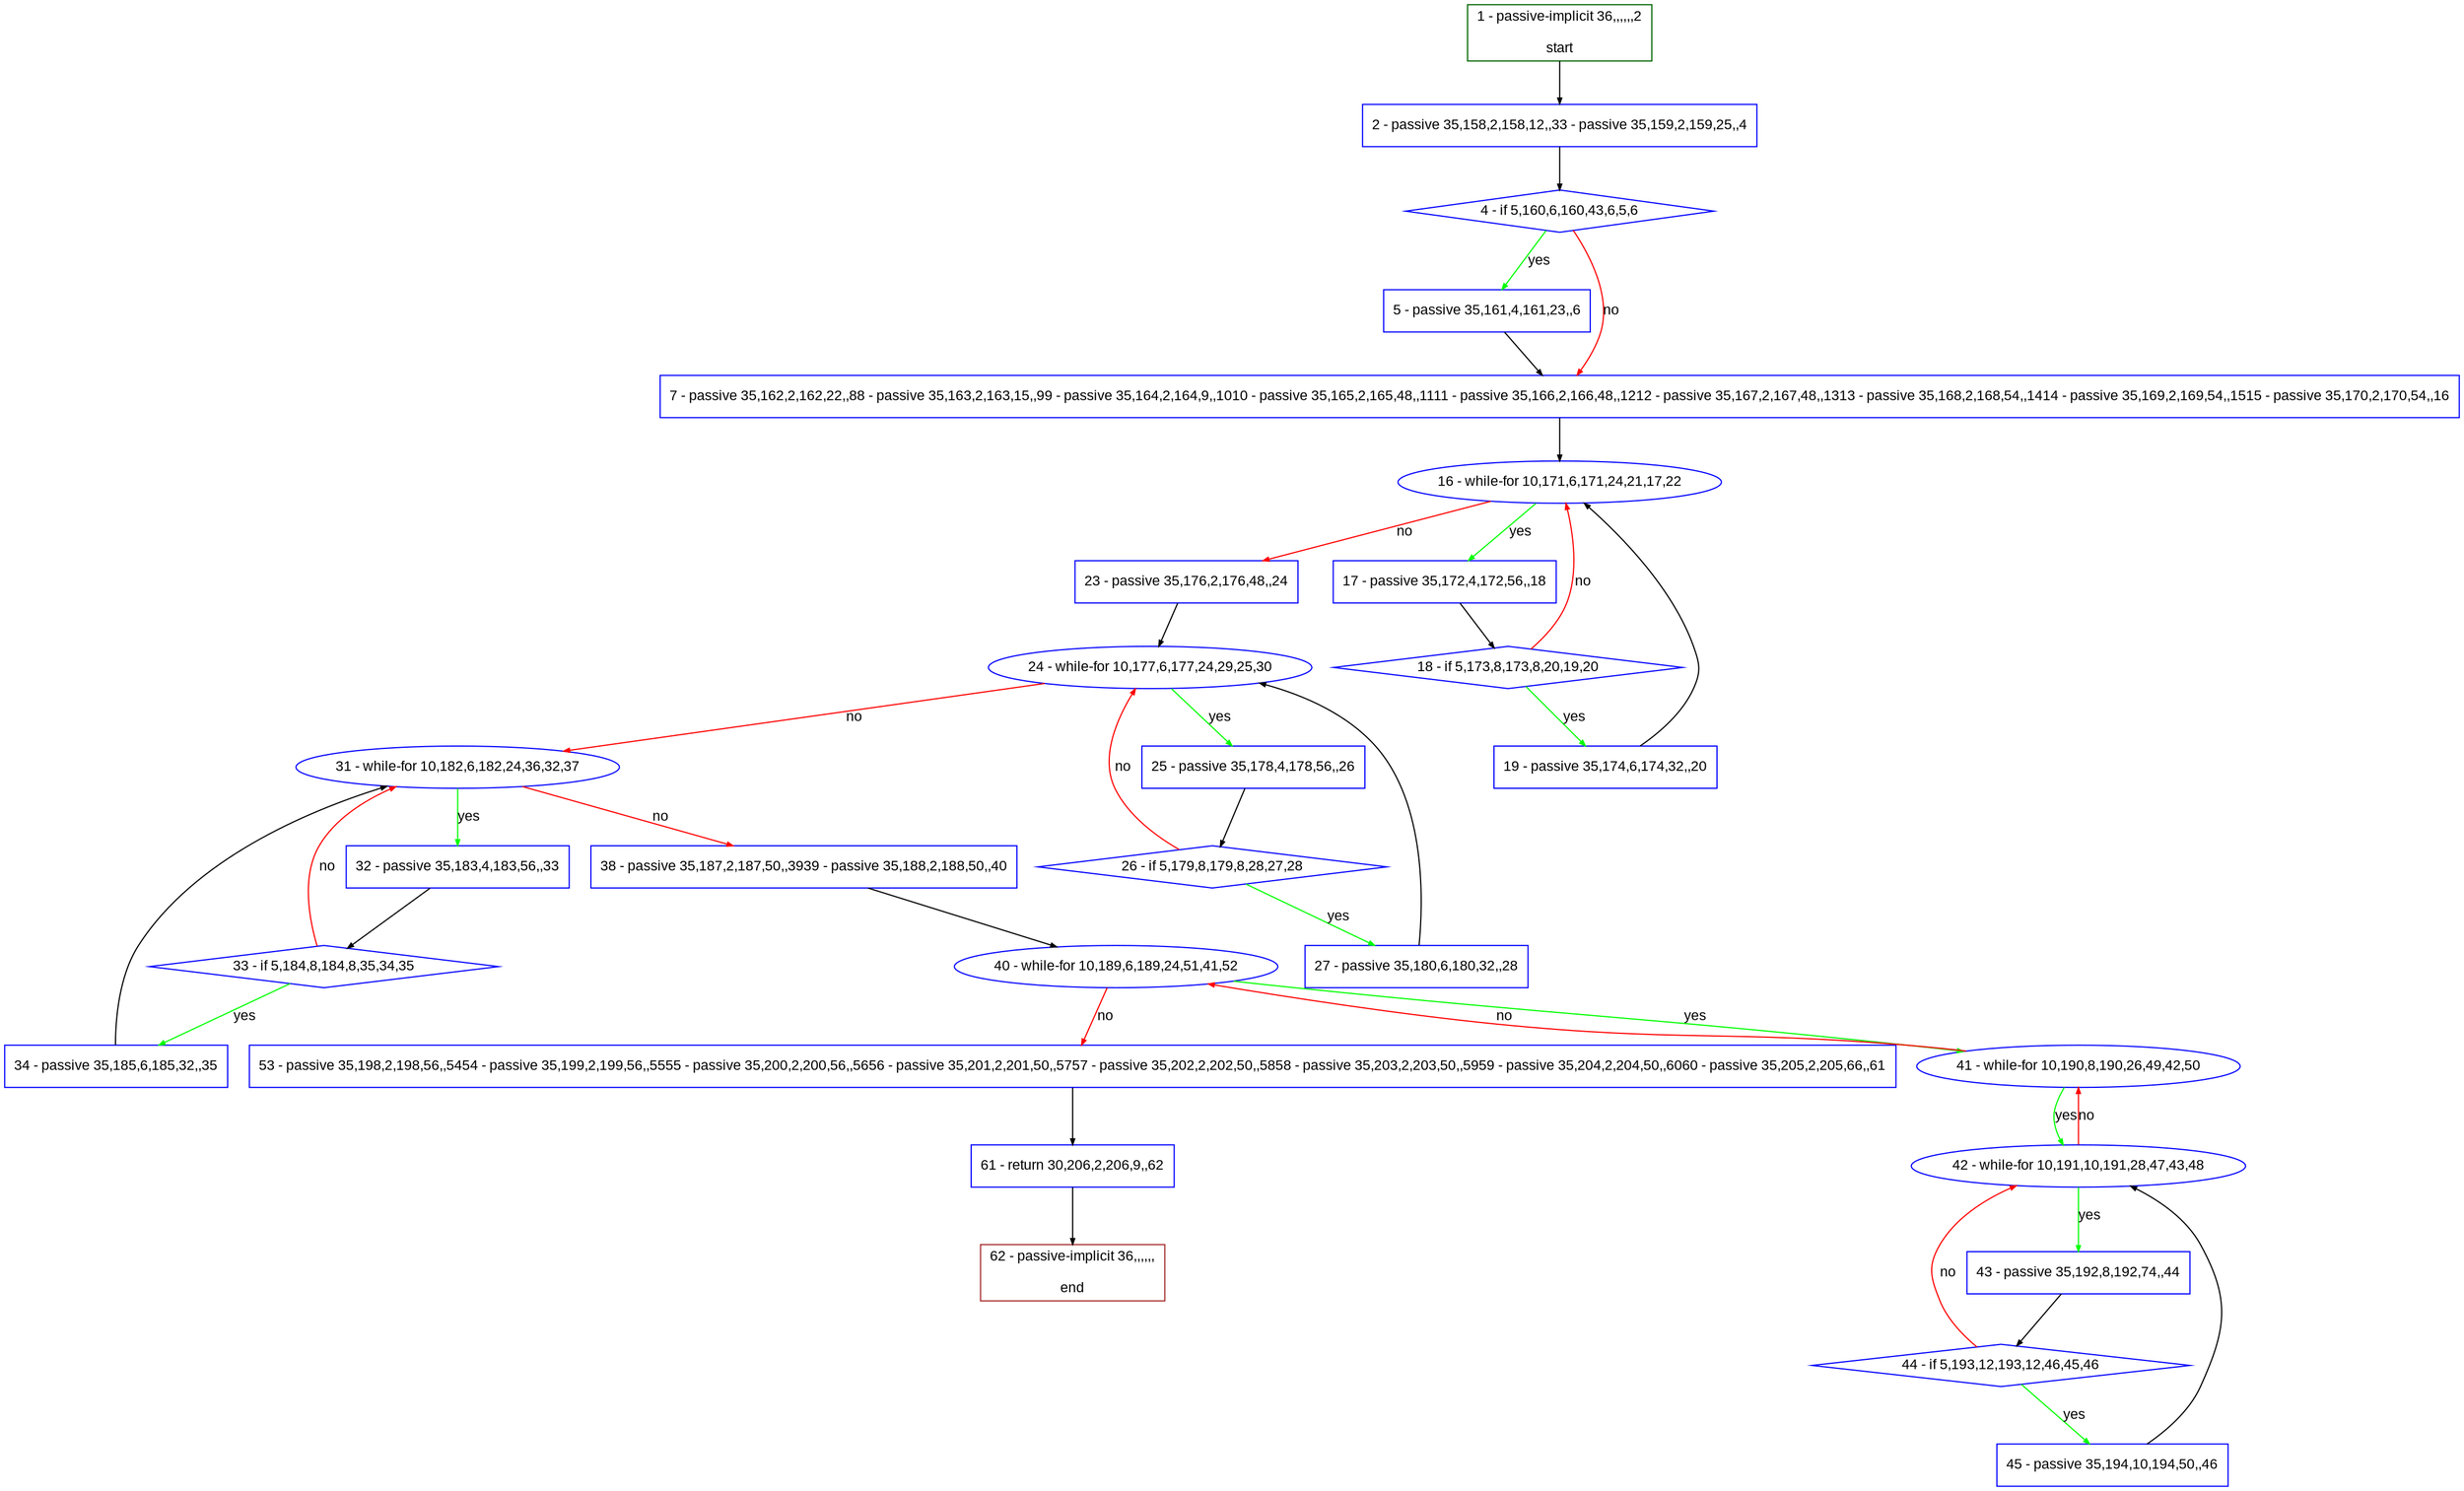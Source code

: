 digraph "" {
  graph [pack="true", label="", fontsize="12", packmode="clust", fontname="Arial", fillcolor="#FFFFCC", bgcolor="white", style="rounded,filled", compound="true"];
  node [node_initialized="no", label="", color="grey", fontsize="12", fillcolor="white", fontname="Arial", style="filled", shape="rectangle", compound="true", fixedsize="false"];
  edge [fontcolor="black", arrowhead="normal", arrowtail="none", arrowsize="0.5", ltail="", label="", color="black", fontsize="12", lhead="", fontname="Arial", dir="forward", compound="true"];
  __N1 [label="2 - passive 35,158,2,158,12,,33 - passive 35,159,2,159,25,,4", color="#0000ff", fillcolor="#ffffff", style="filled", shape="box"];
  __N2 [label="1 - passive-implicit 36,,,,,,2\n\nstart", color="#006400", fillcolor="#ffffff", style="filled", shape="box"];
  __N3 [label="4 - if 5,160,6,160,43,6,5,6", color="#0000ff", fillcolor="#ffffff", style="filled", shape="diamond"];
  __N4 [label="5 - passive 35,161,4,161,23,,6", color="#0000ff", fillcolor="#ffffff", style="filled", shape="box"];
  __N5 [label="7 - passive 35,162,2,162,22,,88 - passive 35,163,2,163,15,,99 - passive 35,164,2,164,9,,1010 - passive 35,165,2,165,48,,1111 - passive 35,166,2,166,48,,1212 - passive 35,167,2,167,48,,1313 - passive 35,168,2,168,54,,1414 - passive 35,169,2,169,54,,1515 - passive 35,170,2,170,54,,16", color="#0000ff", fillcolor="#ffffff", style="filled", shape="box"];
  __N6 [label="16 - while-for 10,171,6,171,24,21,17,22", color="#0000ff", fillcolor="#ffffff", style="filled", shape="oval"];
  __N7 [label="17 - passive 35,172,4,172,56,,18", color="#0000ff", fillcolor="#ffffff", style="filled", shape="box"];
  __N8 [label="23 - passive 35,176,2,176,48,,24", color="#0000ff", fillcolor="#ffffff", style="filled", shape="box"];
  __N9 [label="18 - if 5,173,8,173,8,20,19,20", color="#0000ff", fillcolor="#ffffff", style="filled", shape="diamond"];
  __N10 [label="19 - passive 35,174,6,174,32,,20", color="#0000ff", fillcolor="#ffffff", style="filled", shape="box"];
  __N11 [label="24 - while-for 10,177,6,177,24,29,25,30", color="#0000ff", fillcolor="#ffffff", style="filled", shape="oval"];
  __N12 [label="25 - passive 35,178,4,178,56,,26", color="#0000ff", fillcolor="#ffffff", style="filled", shape="box"];
  __N13 [label="31 - while-for 10,182,6,182,24,36,32,37", color="#0000ff", fillcolor="#ffffff", style="filled", shape="oval"];
  __N14 [label="26 - if 5,179,8,179,8,28,27,28", color="#0000ff", fillcolor="#ffffff", style="filled", shape="diamond"];
  __N15 [label="27 - passive 35,180,6,180,32,,28", color="#0000ff", fillcolor="#ffffff", style="filled", shape="box"];
  __N16 [label="32 - passive 35,183,4,183,56,,33", color="#0000ff", fillcolor="#ffffff", style="filled", shape="box"];
  __N17 [label="38 - passive 35,187,2,187,50,,3939 - passive 35,188,2,188,50,,40", color="#0000ff", fillcolor="#ffffff", style="filled", shape="box"];
  __N18 [label="33 - if 5,184,8,184,8,35,34,35", color="#0000ff", fillcolor="#ffffff", style="filled", shape="diamond"];
  __N19 [label="34 - passive 35,185,6,185,32,,35", color="#0000ff", fillcolor="#ffffff", style="filled", shape="box"];
  __N20 [label="40 - while-for 10,189,6,189,24,51,41,52", color="#0000ff", fillcolor="#ffffff", style="filled", shape="oval"];
  __N21 [label="41 - while-for 10,190,8,190,26,49,42,50", color="#0000ff", fillcolor="#ffffff", style="filled", shape="oval"];
  __N22 [label="53 - passive 35,198,2,198,56,,5454 - passive 35,199,2,199,56,,5555 - passive 35,200,2,200,56,,5656 - passive 35,201,2,201,50,,5757 - passive 35,202,2,202,50,,5858 - passive 35,203,2,203,50,,5959 - passive 35,204,2,204,50,,6060 - passive 35,205,2,205,66,,61", color="#0000ff", fillcolor="#ffffff", style="filled", shape="box"];
  __N23 [label="42 - while-for 10,191,10,191,28,47,43,48", color="#0000ff", fillcolor="#ffffff", style="filled", shape="oval"];
  __N24 [label="43 - passive 35,192,8,192,74,,44", color="#0000ff", fillcolor="#ffffff", style="filled", shape="box"];
  __N25 [label="44 - if 5,193,12,193,12,46,45,46", color="#0000ff", fillcolor="#ffffff", style="filled", shape="diamond"];
  __N26 [label="45 - passive 35,194,10,194,50,,46", color="#0000ff", fillcolor="#ffffff", style="filled", shape="box"];
  __N27 [label="61 - return 30,206,2,206,9,,62", color="#0000ff", fillcolor="#ffffff", style="filled", shape="box"];
  __N28 [label="62 - passive-implicit 36,,,,,,\n\nend", color="#a52a2a", fillcolor="#ffffff", style="filled", shape="box"];
  __N2 -> __N1 [arrowhead="normal", arrowtail="none", color="#000000", label="", dir="forward"];
  __N1 -> __N3 [arrowhead="normal", arrowtail="none", color="#000000", label="", dir="forward"];
  __N3 -> __N4 [arrowhead="normal", arrowtail="none", color="#00ff00", label="yes", dir="forward"];
  __N3 -> __N5 [arrowhead="normal", arrowtail="none", color="#ff0000", label="no", dir="forward"];
  __N4 -> __N5 [arrowhead="normal", arrowtail="none", color="#000000", label="", dir="forward"];
  __N5 -> __N6 [arrowhead="normal", arrowtail="none", color="#000000", label="", dir="forward"];
  __N6 -> __N7 [arrowhead="normal", arrowtail="none", color="#00ff00", label="yes", dir="forward"];
  __N6 -> __N8 [arrowhead="normal", arrowtail="none", color="#ff0000", label="no", dir="forward"];
  __N7 -> __N9 [arrowhead="normal", arrowtail="none", color="#000000", label="", dir="forward"];
  __N9 -> __N6 [arrowhead="normal", arrowtail="none", color="#ff0000", label="no", dir="forward"];
  __N9 -> __N10 [arrowhead="normal", arrowtail="none", color="#00ff00", label="yes", dir="forward"];
  __N10 -> __N6 [arrowhead="normal", arrowtail="none", color="#000000", label="", dir="forward"];
  __N8 -> __N11 [arrowhead="normal", arrowtail="none", color="#000000", label="", dir="forward"];
  __N11 -> __N12 [arrowhead="normal", arrowtail="none", color="#00ff00", label="yes", dir="forward"];
  __N11 -> __N13 [arrowhead="normal", arrowtail="none", color="#ff0000", label="no", dir="forward"];
  __N12 -> __N14 [arrowhead="normal", arrowtail="none", color="#000000", label="", dir="forward"];
  __N14 -> __N11 [arrowhead="normal", arrowtail="none", color="#ff0000", label="no", dir="forward"];
  __N14 -> __N15 [arrowhead="normal", arrowtail="none", color="#00ff00", label="yes", dir="forward"];
  __N15 -> __N11 [arrowhead="normal", arrowtail="none", color="#000000", label="", dir="forward"];
  __N13 -> __N16 [arrowhead="normal", arrowtail="none", color="#00ff00", label="yes", dir="forward"];
  __N13 -> __N17 [arrowhead="normal", arrowtail="none", color="#ff0000", label="no", dir="forward"];
  __N16 -> __N18 [arrowhead="normal", arrowtail="none", color="#000000", label="", dir="forward"];
  __N18 -> __N13 [arrowhead="normal", arrowtail="none", color="#ff0000", label="no", dir="forward"];
  __N18 -> __N19 [arrowhead="normal", arrowtail="none", color="#00ff00", label="yes", dir="forward"];
  __N19 -> __N13 [arrowhead="normal", arrowtail="none", color="#000000", label="", dir="forward"];
  __N17 -> __N20 [arrowhead="normal", arrowtail="none", color="#000000", label="", dir="forward"];
  __N20 -> __N21 [arrowhead="normal", arrowtail="none", color="#00ff00", label="yes", dir="forward"];
  __N21 -> __N20 [arrowhead="normal", arrowtail="none", color="#ff0000", label="no", dir="forward"];
  __N20 -> __N22 [arrowhead="normal", arrowtail="none", color="#ff0000", label="no", dir="forward"];
  __N21 -> __N23 [arrowhead="normal", arrowtail="none", color="#00ff00", label="yes", dir="forward"];
  __N23 -> __N21 [arrowhead="normal", arrowtail="none", color="#ff0000", label="no", dir="forward"];
  __N23 -> __N24 [arrowhead="normal", arrowtail="none", color="#00ff00", label="yes", dir="forward"];
  __N24 -> __N25 [arrowhead="normal", arrowtail="none", color="#000000", label="", dir="forward"];
  __N25 -> __N23 [arrowhead="normal", arrowtail="none", color="#ff0000", label="no", dir="forward"];
  __N25 -> __N26 [arrowhead="normal", arrowtail="none", color="#00ff00", label="yes", dir="forward"];
  __N26 -> __N23 [arrowhead="normal", arrowtail="none", color="#000000", label="", dir="forward"];
  __N22 -> __N27 [arrowhead="normal", arrowtail="none", color="#000000", label="", dir="forward"];
  __N27 -> __N28 [arrowhead="normal", arrowtail="none", color="#000000", label="", dir="forward"];
}
